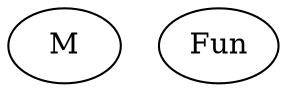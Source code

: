 graph Bigraph {
	M
	Fun
	subgraph cluster {
		label=Ready
	}
	subgraph cluster {
		label=Snd
	}
	subgraph cluster {
		label=A
	}
	subgraph cluster {
		label=region0
	}
}
